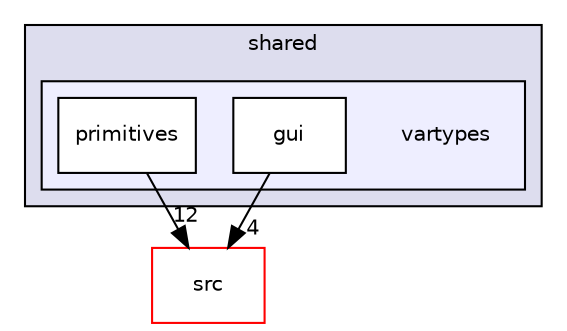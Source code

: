 digraph "ssl-vision/build/src/shared/vartypes" {
  compound=true
  node [ fontsize="10", fontname="Helvetica"];
  edge [ labelfontsize="10", labelfontname="Helvetica"];
  subgraph clusterdir_bb30dd322c2a7a22526a4437e88eb2cc {
    graph [ bgcolor="#ddddee", pencolor="black", label="shared" fontname="Helvetica", fontsize="10", URL="dir_bb30dd322c2a7a22526a4437e88eb2cc.html"]
  subgraph clusterdir_aa8e1a6394596d31007bd9454c1c249c {
    graph [ bgcolor="#eeeeff", pencolor="black", label="" URL="dir_aa8e1a6394596d31007bd9454c1c249c.html"];
    dir_aa8e1a6394596d31007bd9454c1c249c [shape=plaintext label="vartypes"];
    dir_c7e01ff158070ecbb63320044ddbc7ce [shape=box label="gui" color="black" fillcolor="white" style="filled" URL="dir_c7e01ff158070ecbb63320044ddbc7ce.html"];
    dir_6c8520c255f6a14d71999e39fdae7a2f [shape=box label="primitives" color="black" fillcolor="white" style="filled" URL="dir_6c8520c255f6a14d71999e39fdae7a2f.html"];
  }
  }
  dir_bcadbfb4438c878576aec4f093d74922 [shape=box label="src" fillcolor="white" style="filled" color="red" URL="dir_bcadbfb4438c878576aec4f093d74922.html"];
  dir_6c8520c255f6a14d71999e39fdae7a2f->dir_bcadbfb4438c878576aec4f093d74922 [headlabel="12", labeldistance=1.5 headhref="dir_000067_000018.html"];
  dir_c7e01ff158070ecbb63320044ddbc7ce->dir_bcadbfb4438c878576aec4f093d74922 [headlabel="4", labeldistance=1.5 headhref="dir_000066_000018.html"];
}
